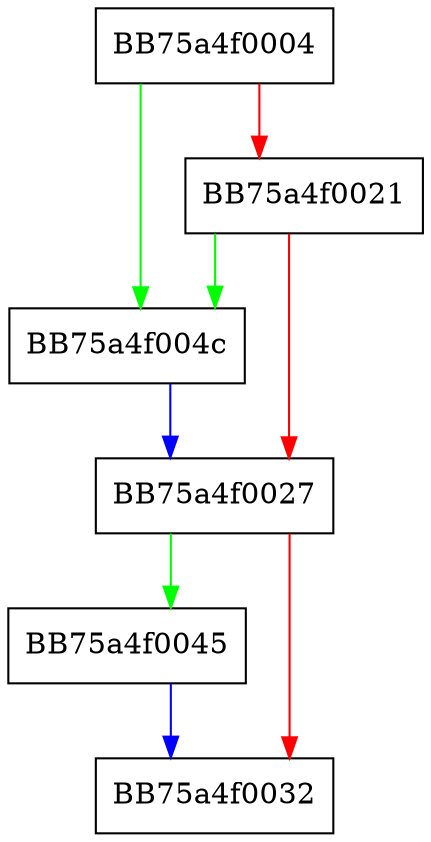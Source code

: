 digraph setChildIndex {
  node [shape="box"];
  graph [splines=ortho];
  BB75a4f0004 -> BB75a4f004c [color="green"];
  BB75a4f0004 -> BB75a4f0021 [color="red"];
  BB75a4f0021 -> BB75a4f004c [color="green"];
  BB75a4f0021 -> BB75a4f0027 [color="red"];
  BB75a4f0027 -> BB75a4f0045 [color="green"];
  BB75a4f0027 -> BB75a4f0032 [color="red"];
  BB75a4f0045 -> BB75a4f0032 [color="blue"];
  BB75a4f004c -> BB75a4f0027 [color="blue"];
}